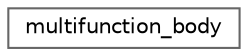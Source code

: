 digraph "类继承关系图"
{
 // LATEX_PDF_SIZE
  bgcolor="transparent";
  edge [fontname=Helvetica,fontsize=10,labelfontname=Helvetica,labelfontsize=10];
  node [fontname=Helvetica,fontsize=10,shape=box,height=0.2,width=0.4];
  rankdir="LR";
  Node0 [id="Node000000",label="multifunction_body",height=0.2,width=0.4,color="grey40", fillcolor="white", style="filled",URL="$structmultifunction__body.html",tooltip=" "];
}
